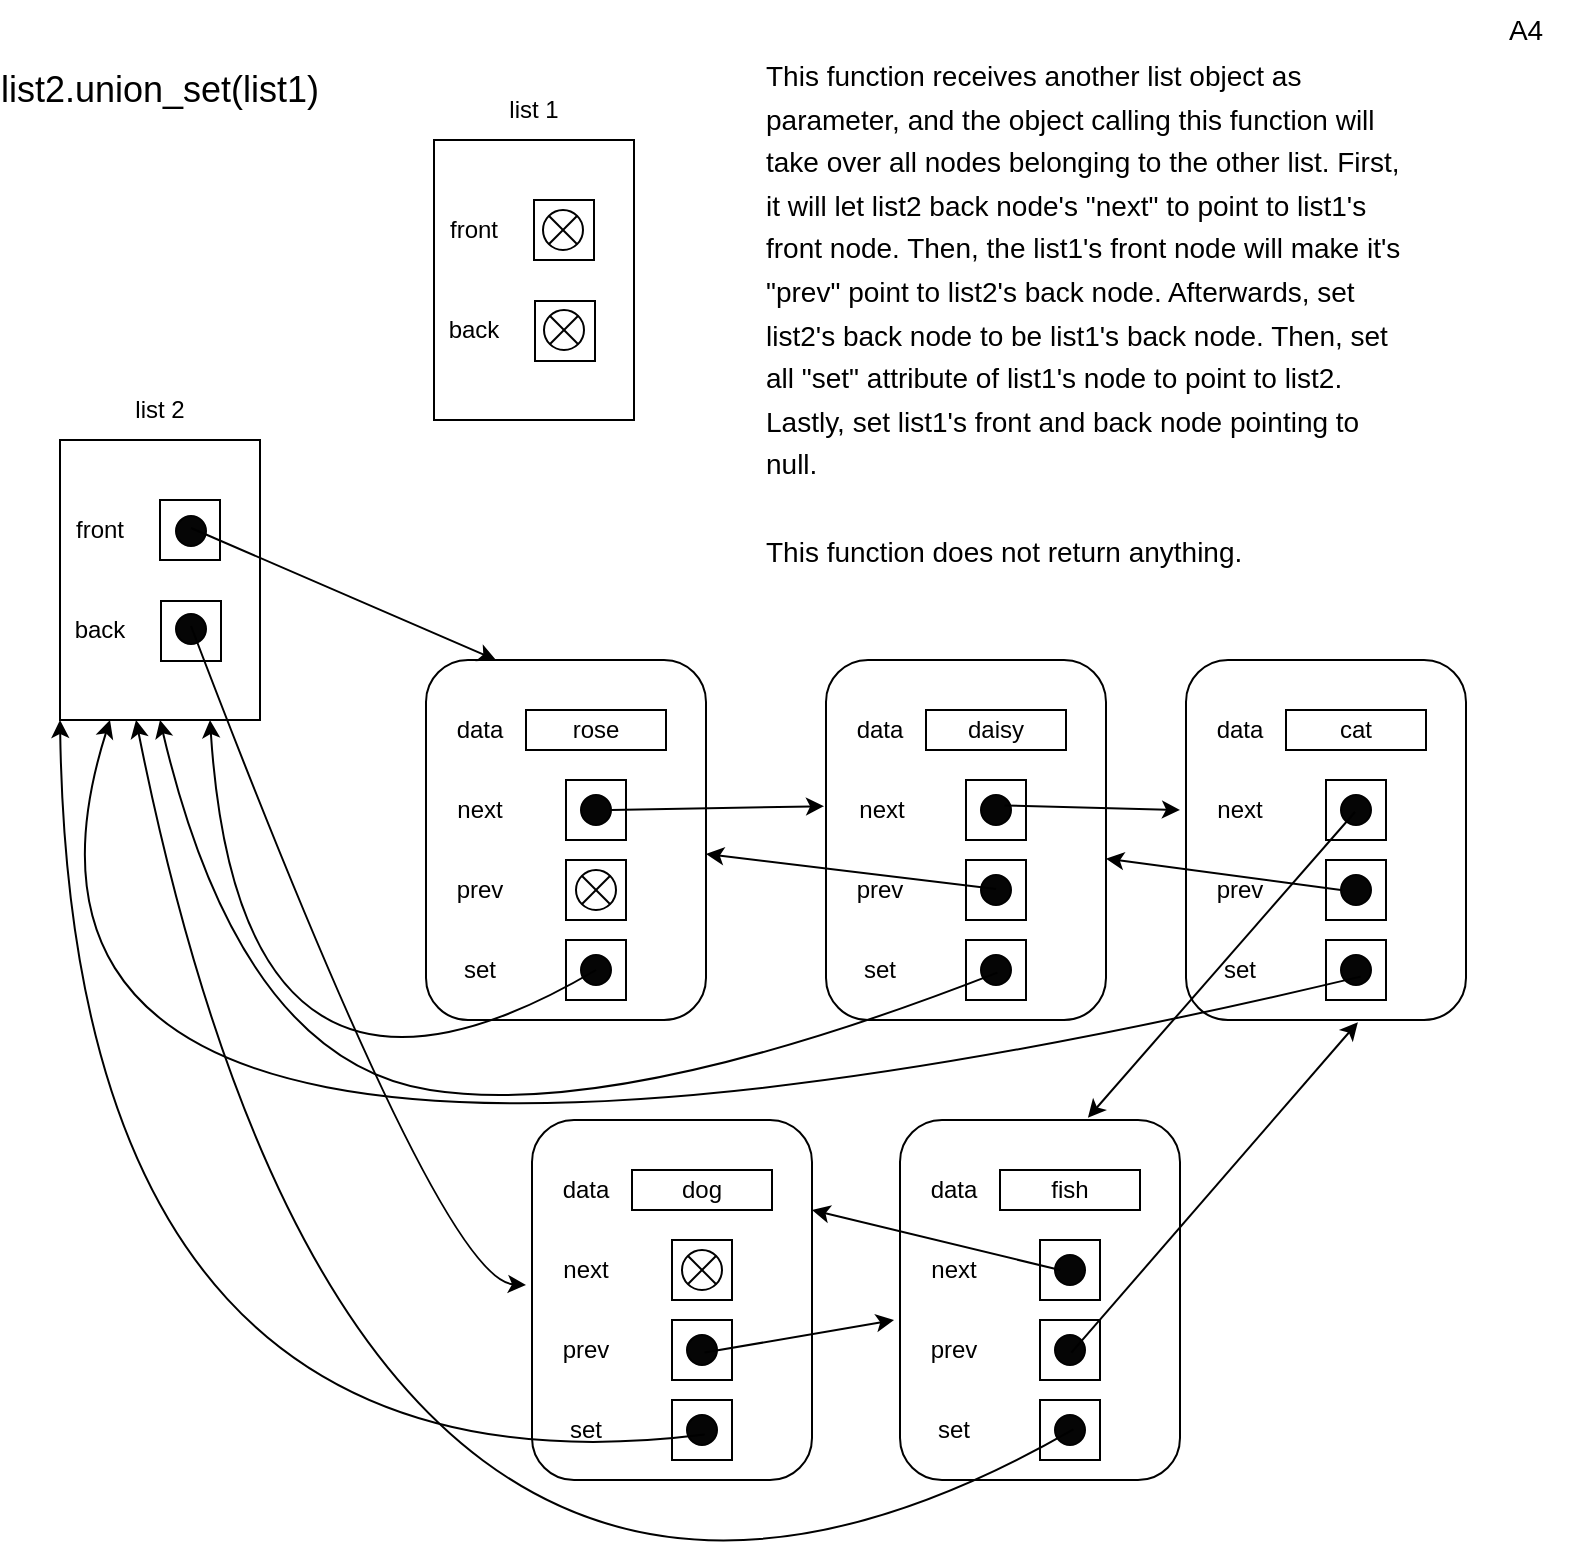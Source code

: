 <mxfile version="20.8.19" type="github">
  <diagram name="第 1 页" id="GiBOQHFT7XzUcaniyEGX">
    <mxGraphModel dx="223" dy="566" grid="1" gridSize="10" guides="1" tooltips="1" connect="1" arrows="1" fold="1" page="1" pageScale="1" pageWidth="827" pageHeight="1169" math="0" shadow="0">
      <root>
        <mxCell id="0" />
        <mxCell id="1" parent="0" />
        <mxCell id="sikpofgj40KiMEMfl98N-225" value="" style="group" parent="1" vertex="1" connectable="0">
          <mxGeometry x="880" y="190" width="110" height="170" as="geometry" />
        </mxCell>
        <mxCell id="sikpofgj40KiMEMfl98N-215" value="" style="ellipse;whiteSpace=wrap;html=1;aspect=fixed;fillColor=#050505;container=0;" parent="sikpofgj40KiMEMfl98N-225" vertex="1">
          <mxGeometry x="67" y="118" width="15" height="15" as="geometry" />
        </mxCell>
        <mxCell id="sikpofgj40KiMEMfl98N-216" value="" style="ellipse;whiteSpace=wrap;html=1;aspect=fixed;fillColor=#050505;container=0;" parent="sikpofgj40KiMEMfl98N-225" vertex="1">
          <mxGeometry x="68" y="117" width="15" height="15" as="geometry" />
        </mxCell>
        <mxCell id="sikpofgj40KiMEMfl98N-217" value="list 2" style="text;html=1;strokeColor=none;fillColor=none;align=center;verticalAlign=middle;whiteSpace=wrap;rounded=0;container=0;" parent="sikpofgj40KiMEMfl98N-225" vertex="1">
          <mxGeometry x="30" width="60" height="30" as="geometry" />
        </mxCell>
        <mxCell id="sikpofgj40KiMEMfl98N-218" value="" style="rounded=0;whiteSpace=wrap;html=1;movable=1;resizable=1;rotatable=1;deletable=1;editable=1;locked=0;connectable=1;" parent="sikpofgj40KiMEMfl98N-225" vertex="1">
          <mxGeometry x="10" y="30" width="100" height="140" as="geometry" />
        </mxCell>
        <mxCell id="sikpofgj40KiMEMfl98N-219" value="front" style="text;html=1;strokeColor=none;fillColor=none;align=center;verticalAlign=middle;whiteSpace=wrap;rounded=0;container=0;" parent="sikpofgj40KiMEMfl98N-225" vertex="1">
          <mxGeometry y="60" width="60" height="30" as="geometry" />
        </mxCell>
        <mxCell id="sikpofgj40KiMEMfl98N-220" value="back" style="text;html=1;strokeColor=none;fillColor=none;align=center;verticalAlign=middle;whiteSpace=wrap;rounded=0;container=0;" parent="sikpofgj40KiMEMfl98N-225" vertex="1">
          <mxGeometry y="110" width="60" height="30" as="geometry" />
        </mxCell>
        <mxCell id="sikpofgj40KiMEMfl98N-221" value="" style="rounded=0;whiteSpace=wrap;html=1;container=0;" parent="sikpofgj40KiMEMfl98N-225" vertex="1">
          <mxGeometry x="60" y="60" width="30" height="30" as="geometry" />
        </mxCell>
        <mxCell id="sikpofgj40KiMEMfl98N-222" value="" style="rounded=0;whiteSpace=wrap;html=1;container=0;" parent="sikpofgj40KiMEMfl98N-225" vertex="1">
          <mxGeometry x="60.5" y="110.5" width="30" height="30" as="geometry" />
        </mxCell>
        <mxCell id="sikpofgj40KiMEMfl98N-223" value="" style="ellipse;whiteSpace=wrap;html=1;aspect=fixed;fillColor=#050505;container=0;" parent="sikpofgj40KiMEMfl98N-225" vertex="1">
          <mxGeometry x="68" y="68" width="15" height="15" as="geometry" />
        </mxCell>
        <mxCell id="sikpofgj40KiMEMfl98N-224" value="" style="ellipse;whiteSpace=wrap;html=1;aspect=fixed;fillColor=#050505;container=0;" parent="sikpofgj40KiMEMfl98N-225" vertex="1">
          <mxGeometry x="68" y="117" width="15" height="15" as="geometry" />
        </mxCell>
        <mxCell id="jO_edNJp_59s2XTnQMw4-11" value="" style="group" parent="1" vertex="1" connectable="0">
          <mxGeometry x="1067" y="40" width="110" height="170" as="geometry" />
        </mxCell>
        <mxCell id="jO_edNJp_59s2XTnQMw4-1" value="" style="ellipse;whiteSpace=wrap;html=1;aspect=fixed;fillColor=#050505;container=0;" parent="jO_edNJp_59s2XTnQMw4-11" vertex="1">
          <mxGeometry x="67" y="118" width="15" height="15" as="geometry" />
        </mxCell>
        <mxCell id="jO_edNJp_59s2XTnQMw4-2" value="" style="ellipse;whiteSpace=wrap;html=1;aspect=fixed;fillColor=#050505;container=0;" parent="jO_edNJp_59s2XTnQMw4-11" vertex="1">
          <mxGeometry x="68" y="117" width="15" height="15" as="geometry" />
        </mxCell>
        <mxCell id="jO_edNJp_59s2XTnQMw4-3" value="list 1" style="text;html=1;strokeColor=none;fillColor=none;align=center;verticalAlign=middle;whiteSpace=wrap;rounded=0;container=0;" parent="jO_edNJp_59s2XTnQMw4-11" vertex="1">
          <mxGeometry x="30" width="60" height="30" as="geometry" />
        </mxCell>
        <mxCell id="jO_edNJp_59s2XTnQMw4-4" value="" style="rounded=0;whiteSpace=wrap;html=1;movable=1;resizable=1;rotatable=1;deletable=1;editable=1;locked=0;connectable=1;" parent="jO_edNJp_59s2XTnQMw4-11" vertex="1">
          <mxGeometry x="10" y="30" width="100" height="140" as="geometry" />
        </mxCell>
        <mxCell id="jO_edNJp_59s2XTnQMw4-5" value="front" style="text;html=1;strokeColor=none;fillColor=none;align=center;verticalAlign=middle;whiteSpace=wrap;rounded=0;container=0;" parent="jO_edNJp_59s2XTnQMw4-11" vertex="1">
          <mxGeometry y="60" width="60" height="30" as="geometry" />
        </mxCell>
        <mxCell id="jO_edNJp_59s2XTnQMw4-6" value="back" style="text;html=1;strokeColor=none;fillColor=none;align=center;verticalAlign=middle;whiteSpace=wrap;rounded=0;container=0;" parent="jO_edNJp_59s2XTnQMw4-11" vertex="1">
          <mxGeometry y="110" width="60" height="30" as="geometry" />
        </mxCell>
        <mxCell id="jO_edNJp_59s2XTnQMw4-7" value="" style="rounded=0;whiteSpace=wrap;html=1;container=0;" parent="jO_edNJp_59s2XTnQMw4-11" vertex="1">
          <mxGeometry x="60" y="60" width="30" height="30" as="geometry" />
        </mxCell>
        <mxCell id="jO_edNJp_59s2XTnQMw4-8" value="" style="rounded=0;whiteSpace=wrap;html=1;container=0;" parent="jO_edNJp_59s2XTnQMw4-11" vertex="1">
          <mxGeometry x="60.5" y="110.5" width="30" height="30" as="geometry" />
        </mxCell>
        <mxCell id="J9YqgJJin799Ktu4jfN2-1" value="" style="shape=sumEllipse;perimeter=ellipsePerimeter;whiteSpace=wrap;html=1;backgroundOutline=1;rounded=1;shadow=0;" vertex="1" parent="jO_edNJp_59s2XTnQMw4-11">
          <mxGeometry x="64.5" y="65" width="20" height="20" as="geometry" />
        </mxCell>
        <mxCell id="J9YqgJJin799Ktu4jfN2-2" value="" style="shape=sumEllipse;perimeter=ellipsePerimeter;whiteSpace=wrap;html=1;backgroundOutline=1;rounded=1;shadow=0;" vertex="1" parent="jO_edNJp_59s2XTnQMw4-11">
          <mxGeometry x="65" y="115" width="20" height="20" as="geometry" />
        </mxCell>
        <mxCell id="sikpofgj40KiMEMfl98N-29" value="" style="rounded=1;whiteSpace=wrap;html=1;movable=1;resizable=1;rotatable=1;deletable=1;editable=1;locked=0;connectable=1;" parent="1" vertex="1">
          <mxGeometry x="1073" y="330" width="140" height="180" as="geometry" />
        </mxCell>
        <mxCell id="sikpofgj40KiMEMfl98N-30" value="data" style="text;html=1;strokeColor=none;fillColor=none;align=center;verticalAlign=middle;whiteSpace=wrap;rounded=0;" parent="1" vertex="1">
          <mxGeometry x="1070" y="350" width="60" height="30" as="geometry" />
        </mxCell>
        <mxCell id="sikpofgj40KiMEMfl98N-31" value="next" style="text;html=1;strokeColor=none;fillColor=none;align=center;verticalAlign=middle;whiteSpace=wrap;rounded=0;" parent="1" vertex="1">
          <mxGeometry x="1070" y="390" width="60" height="30" as="geometry" />
        </mxCell>
        <mxCell id="sikpofgj40KiMEMfl98N-34" value="prev" style="text;html=1;strokeColor=none;fillColor=none;align=center;verticalAlign=middle;whiteSpace=wrap;rounded=0;" parent="1" vertex="1">
          <mxGeometry x="1070" y="430" width="60" height="30" as="geometry" />
        </mxCell>
        <mxCell id="sikpofgj40KiMEMfl98N-35" value="set" style="text;html=1;strokeColor=none;fillColor=none;align=center;verticalAlign=middle;whiteSpace=wrap;rounded=0;" parent="1" vertex="1">
          <mxGeometry x="1070" y="470" width="60" height="30" as="geometry" />
        </mxCell>
        <mxCell id="sikpofgj40KiMEMfl98N-36" value="rose" style="rounded=0;whiteSpace=wrap;html=1;" parent="1" vertex="1">
          <mxGeometry x="1123" y="355" width="70" height="20" as="geometry" />
        </mxCell>
        <mxCell id="sikpofgj40KiMEMfl98N-58" value="" style="rounded=0;whiteSpace=wrap;html=1;" parent="1" vertex="1">
          <mxGeometry x="1143" y="390" width="30" height="30" as="geometry" />
        </mxCell>
        <mxCell id="sikpofgj40KiMEMfl98N-59" value="" style="rounded=0;whiteSpace=wrap;html=1;" parent="1" vertex="1">
          <mxGeometry x="1143" y="430" width="30" height="30" as="geometry" />
        </mxCell>
        <mxCell id="sikpofgj40KiMEMfl98N-61" value="" style="rounded=0;whiteSpace=wrap;html=1;" parent="1" vertex="1">
          <mxGeometry x="1143" y="470" width="30" height="30" as="geometry" />
        </mxCell>
        <mxCell id="jO_edNJp_59s2XTnQMw4-14" value="" style="ellipse;whiteSpace=wrap;html=1;aspect=fixed;fillColor=#050505;container=0;" parent="1" vertex="1">
          <mxGeometry x="1150.5" y="397.5" width="15" height="15" as="geometry" />
        </mxCell>
        <mxCell id="jO_edNJp_59s2XTnQMw4-16" value="" style="ellipse;whiteSpace=wrap;html=1;aspect=fixed;fillColor=#050505;container=0;" parent="1" vertex="1">
          <mxGeometry x="1150.5" y="477.5" width="15" height="15" as="geometry" />
        </mxCell>
        <mxCell id="jO_edNJp_59s2XTnQMw4-18" value="" style="rounded=1;whiteSpace=wrap;html=1;movable=1;resizable=1;rotatable=1;deletable=1;editable=1;locked=0;connectable=1;" parent="1" vertex="1">
          <mxGeometry x="1273" y="330" width="140" height="180" as="geometry" />
        </mxCell>
        <mxCell id="jO_edNJp_59s2XTnQMw4-19" value="data" style="text;html=1;strokeColor=none;fillColor=none;align=center;verticalAlign=middle;whiteSpace=wrap;rounded=0;" parent="1" vertex="1">
          <mxGeometry x="1270" y="350" width="60" height="30" as="geometry" />
        </mxCell>
        <mxCell id="jO_edNJp_59s2XTnQMw4-20" value="next" style="text;html=1;strokeColor=none;fillColor=none;align=center;verticalAlign=middle;whiteSpace=wrap;rounded=0;" parent="1" vertex="1">
          <mxGeometry x="1281" y="390" width="40" height="30" as="geometry" />
        </mxCell>
        <mxCell id="jO_edNJp_59s2XTnQMw4-21" value="prev" style="text;html=1;strokeColor=none;fillColor=none;align=center;verticalAlign=middle;whiteSpace=wrap;rounded=0;" parent="1" vertex="1">
          <mxGeometry x="1270" y="430" width="60" height="30" as="geometry" />
        </mxCell>
        <mxCell id="jO_edNJp_59s2XTnQMw4-22" value="set" style="text;html=1;strokeColor=none;fillColor=none;align=center;verticalAlign=middle;whiteSpace=wrap;rounded=0;" parent="1" vertex="1">
          <mxGeometry x="1270" y="470" width="60" height="30" as="geometry" />
        </mxCell>
        <mxCell id="jO_edNJp_59s2XTnQMw4-23" value="daisy" style="rounded=0;whiteSpace=wrap;html=1;" parent="1" vertex="1">
          <mxGeometry x="1323" y="355" width="70" height="20" as="geometry" />
        </mxCell>
        <mxCell id="jO_edNJp_59s2XTnQMw4-24" value="" style="rounded=0;whiteSpace=wrap;html=1;" parent="1" vertex="1">
          <mxGeometry x="1343" y="390" width="30" height="30" as="geometry" />
        </mxCell>
        <mxCell id="jO_edNJp_59s2XTnQMw4-25" value="" style="rounded=0;whiteSpace=wrap;html=1;" parent="1" vertex="1">
          <mxGeometry x="1343" y="430" width="30" height="30" as="geometry" />
        </mxCell>
        <mxCell id="jO_edNJp_59s2XTnQMw4-26" value="" style="rounded=0;whiteSpace=wrap;html=1;" parent="1" vertex="1">
          <mxGeometry x="1343" y="470" width="30" height="30" as="geometry" />
        </mxCell>
        <mxCell id="jO_edNJp_59s2XTnQMw4-27" value="" style="ellipse;whiteSpace=wrap;html=1;aspect=fixed;fillColor=#050505;container=0;" parent="1" vertex="1">
          <mxGeometry x="1350.5" y="397.5" width="15" height="15" as="geometry" />
        </mxCell>
        <mxCell id="jO_edNJp_59s2XTnQMw4-28" value="" style="ellipse;whiteSpace=wrap;html=1;aspect=fixed;fillColor=#050505;container=0;" parent="1" vertex="1">
          <mxGeometry x="1350.5" y="437.5" width="15" height="15" as="geometry" />
        </mxCell>
        <mxCell id="jO_edNJp_59s2XTnQMw4-29" value="" style="ellipse;whiteSpace=wrap;html=1;aspect=fixed;fillColor=#050505;container=0;" parent="1" vertex="1">
          <mxGeometry x="1350.5" y="477.5" width="15" height="15" as="geometry" />
        </mxCell>
        <mxCell id="jO_edNJp_59s2XTnQMw4-32" value="" style="endArrow=classic;html=1;rounded=0;exitX=1;exitY=0.5;exitDx=0;exitDy=0;entryX=-0.007;entryY=0.406;entryDx=0;entryDy=0;entryPerimeter=0;" parent="1" source="jO_edNJp_59s2XTnQMw4-14" target="jO_edNJp_59s2XTnQMw4-18" edge="1">
          <mxGeometry width="50" height="50" relative="1" as="geometry">
            <mxPoint x="1220" y="450" as="sourcePoint" />
            <mxPoint x="1270" y="405" as="targetPoint" />
          </mxGeometry>
        </mxCell>
        <mxCell id="jO_edNJp_59s2XTnQMw4-34" value="" style="shape=sumEllipse;perimeter=ellipsePerimeter;whiteSpace=wrap;html=1;backgroundOutline=1;rounded=1;shadow=0;" parent="1" vertex="1">
          <mxGeometry x="1148" y="435" width="20" height="20" as="geometry" />
        </mxCell>
        <mxCell id="jO_edNJp_59s2XTnQMw4-35" value="" style="endArrow=classic;html=1;entryX=0.75;entryY=1;entryDx=0;entryDy=0;curved=1;" parent="1" target="sikpofgj40KiMEMfl98N-218" edge="1">
          <mxGeometry width="50" height="50" relative="1" as="geometry">
            <mxPoint x="1158" y="485" as="sourcePoint" />
            <mxPoint x="1270" y="300" as="targetPoint" />
            <Array as="points">
              <mxPoint x="980" y="590" />
            </Array>
          </mxGeometry>
        </mxCell>
        <mxCell id="jO_edNJp_59s2XTnQMw4-36" value="" style="endArrow=classic;html=1;curved=1;exitX=0.5;exitY=0;exitDx=0;exitDy=0;entryX=0.25;entryY=0;entryDx=0;entryDy=0;" parent="1" target="sikpofgj40KiMEMfl98N-29" edge="1">
          <mxGeometry width="50" height="50" relative="1" as="geometry">
            <mxPoint x="955.5" y="264" as="sourcePoint" />
            <mxPoint x="1270" y="306" as="targetPoint" />
          </mxGeometry>
        </mxCell>
        <mxCell id="jO_edNJp_59s2XTnQMw4-37" value="" style="endArrow=classic;html=1;curved=1;exitX=0.5;exitY=0;exitDx=0;exitDy=0;entryX=1;entryY=0.539;entryDx=0;entryDy=0;entryPerimeter=0;" parent="1" target="sikpofgj40KiMEMfl98N-29" edge="1">
          <mxGeometry width="50" height="50" relative="1" as="geometry">
            <mxPoint x="1358" y="444.5" as="sourcePoint" />
            <mxPoint x="1213" y="432.698" as="targetPoint" />
          </mxGeometry>
        </mxCell>
        <mxCell id="jO_edNJp_59s2XTnQMw4-38" value="" style="endArrow=classic;html=1;curved=1;exitX=0;exitY=1;exitDx=0;exitDy=0;entryX=0.5;entryY=1;entryDx=0;entryDy=0;" parent="1" target="sikpofgj40KiMEMfl98N-218" edge="1">
          <mxGeometry width="50" height="50" relative="1" as="geometry">
            <mxPoint x="1358.697" y="486.303" as="sourcePoint" />
            <mxPoint x="970" y="530" as="targetPoint" />
            <Array as="points">
              <mxPoint x="1170" y="560" />
              <mxPoint x="980" y="530" />
            </Array>
          </mxGeometry>
        </mxCell>
        <mxCell id="jO_edNJp_59s2XTnQMw4-66" value="" style="endArrow=classic;html=1;curved=1;entryX=0;entryY=0.5;entryDx=0;entryDy=0;exitX=1;exitY=0;exitDx=0;exitDy=0;" parent="1" target="jO_edNJp_59s2XTnQMw4-55" edge="1">
          <mxGeometry width="50" height="50" relative="1" as="geometry">
            <mxPoint x="1362.303" y="402.697" as="sourcePoint" />
            <mxPoint x="1449" y="393" as="targetPoint" />
          </mxGeometry>
        </mxCell>
        <mxCell id="jO_edNJp_59s2XTnQMw4-93" value="" style="endArrow=classic;html=1;curved=1;exitX=0.5;exitY=0;exitDx=0;exitDy=0;entryX=0;entryY=0.75;entryDx=0;entryDy=0;" parent="1" target="jO_edNJp_59s2XTnQMw4-83" edge="1">
          <mxGeometry width="50" height="50" relative="1" as="geometry">
            <mxPoint x="955.5" y="313" as="sourcePoint" />
            <mxPoint x="1290" y="680" as="targetPoint" />
            <Array as="points">
              <mxPoint x="1080" y="640" />
            </Array>
          </mxGeometry>
        </mxCell>
        <mxCell id="jO_edNJp_59s2XTnQMw4-95" value="" style="group" parent="1" vertex="1" connectable="0">
          <mxGeometry x="1123" y="560" width="143" height="180" as="geometry" />
        </mxCell>
        <mxCell id="jO_edNJp_59s2XTnQMw4-81" value="" style="rounded=1;whiteSpace=wrap;html=1;movable=1;resizable=1;rotatable=1;deletable=1;editable=1;locked=0;connectable=1;shadow=0;" parent="jO_edNJp_59s2XTnQMw4-95" vertex="1">
          <mxGeometry x="3" width="140" height="180" as="geometry" />
        </mxCell>
        <mxCell id="jO_edNJp_59s2XTnQMw4-82" value="data" style="text;html=1;strokeColor=none;fillColor=none;align=center;verticalAlign=middle;whiteSpace=wrap;rounded=0;" parent="jO_edNJp_59s2XTnQMw4-95" vertex="1">
          <mxGeometry y="20" width="60" height="30" as="geometry" />
        </mxCell>
        <mxCell id="jO_edNJp_59s2XTnQMw4-83" value="next" style="text;html=1;strokeColor=none;fillColor=none;align=center;verticalAlign=middle;whiteSpace=wrap;rounded=0;" parent="jO_edNJp_59s2XTnQMw4-95" vertex="1">
          <mxGeometry y="60" width="60" height="30" as="geometry" />
        </mxCell>
        <mxCell id="jO_edNJp_59s2XTnQMw4-84" value="prev" style="text;html=1;strokeColor=none;fillColor=none;align=center;verticalAlign=middle;whiteSpace=wrap;rounded=0;" parent="jO_edNJp_59s2XTnQMw4-95" vertex="1">
          <mxGeometry y="100" width="60" height="30" as="geometry" />
        </mxCell>
        <mxCell id="jO_edNJp_59s2XTnQMw4-85" value="set" style="text;html=1;strokeColor=none;fillColor=none;align=center;verticalAlign=middle;whiteSpace=wrap;rounded=0;" parent="jO_edNJp_59s2XTnQMw4-95" vertex="1">
          <mxGeometry y="140" width="60" height="30" as="geometry" />
        </mxCell>
        <mxCell id="jO_edNJp_59s2XTnQMw4-86" value="dog" style="rounded=0;whiteSpace=wrap;html=1;shadow=0;" parent="jO_edNJp_59s2XTnQMw4-95" vertex="1">
          <mxGeometry x="53" y="25" width="70" height="20" as="geometry" />
        </mxCell>
        <mxCell id="jO_edNJp_59s2XTnQMw4-87" value="" style="rounded=0;whiteSpace=wrap;html=1;shadow=0;" parent="jO_edNJp_59s2XTnQMw4-95" vertex="1">
          <mxGeometry x="73" y="60" width="30" height="30" as="geometry" />
        </mxCell>
        <mxCell id="jO_edNJp_59s2XTnQMw4-88" value="" style="rounded=0;whiteSpace=wrap;html=1;shadow=0;" parent="jO_edNJp_59s2XTnQMw4-95" vertex="1">
          <mxGeometry x="73" y="100" width="30" height="30" as="geometry" />
        </mxCell>
        <mxCell id="jO_edNJp_59s2XTnQMw4-89" value="" style="rounded=0;whiteSpace=wrap;html=1;shadow=0;" parent="jO_edNJp_59s2XTnQMw4-95" vertex="1">
          <mxGeometry x="73" y="140" width="30" height="30" as="geometry" />
        </mxCell>
        <mxCell id="jO_edNJp_59s2XTnQMw4-91" value="" style="ellipse;whiteSpace=wrap;html=1;aspect=fixed;fillColor=#050505;container=0;rounded=1;shadow=0;" parent="jO_edNJp_59s2XTnQMw4-95" vertex="1">
          <mxGeometry x="80.5" y="107.5" width="15" height="15" as="geometry" />
        </mxCell>
        <mxCell id="jO_edNJp_59s2XTnQMw4-92" value="" style="ellipse;whiteSpace=wrap;html=1;aspect=fixed;fillColor=#050505;container=0;rounded=1;shadow=0;" parent="jO_edNJp_59s2XTnQMw4-95" vertex="1">
          <mxGeometry x="80.5" y="147.5" width="15" height="15" as="geometry" />
        </mxCell>
        <mxCell id="jO_edNJp_59s2XTnQMw4-106" value="" style="shape=sumEllipse;perimeter=ellipsePerimeter;whiteSpace=wrap;html=1;backgroundOutline=1;rounded=1;shadow=0;" parent="jO_edNJp_59s2XTnQMw4-95" vertex="1">
          <mxGeometry x="78" y="65" width="20" height="20" as="geometry" />
        </mxCell>
        <mxCell id="jO_edNJp_59s2XTnQMw4-68" value="" style="rounded=1;whiteSpace=wrap;html=1;movable=1;resizable=1;rotatable=1;deletable=1;editable=1;locked=0;connectable=1;shadow=0;" parent="1" vertex="1">
          <mxGeometry x="1310" y="560" width="140" height="180" as="geometry" />
        </mxCell>
        <mxCell id="jO_edNJp_59s2XTnQMw4-69" value="data" style="text;html=1;strokeColor=none;fillColor=none;align=center;verticalAlign=middle;whiteSpace=wrap;rounded=0;" parent="1" vertex="1">
          <mxGeometry x="1307" y="580" width="60" height="30" as="geometry" />
        </mxCell>
        <mxCell id="jO_edNJp_59s2XTnQMw4-70" value="next" style="text;html=1;strokeColor=none;fillColor=none;align=center;verticalAlign=middle;whiteSpace=wrap;rounded=0;" parent="1" vertex="1">
          <mxGeometry x="1307" y="620" width="60" height="30" as="geometry" />
        </mxCell>
        <mxCell id="jO_edNJp_59s2XTnQMw4-71" value="prev" style="text;html=1;strokeColor=none;fillColor=none;align=center;verticalAlign=middle;whiteSpace=wrap;rounded=0;" parent="1" vertex="1">
          <mxGeometry x="1307" y="660" width="60" height="30" as="geometry" />
        </mxCell>
        <mxCell id="jO_edNJp_59s2XTnQMw4-72" value="set" style="text;html=1;strokeColor=none;fillColor=none;align=center;verticalAlign=middle;whiteSpace=wrap;rounded=0;" parent="1" vertex="1">
          <mxGeometry x="1307" y="700" width="60" height="30" as="geometry" />
        </mxCell>
        <mxCell id="jO_edNJp_59s2XTnQMw4-73" value="fish" style="rounded=0;whiteSpace=wrap;html=1;shadow=0;" parent="1" vertex="1">
          <mxGeometry x="1360" y="585" width="70" height="20" as="geometry" />
        </mxCell>
        <mxCell id="jO_edNJp_59s2XTnQMw4-74" value="" style="rounded=0;whiteSpace=wrap;html=1;shadow=0;" parent="1" vertex="1">
          <mxGeometry x="1380" y="620" width="30" height="30" as="geometry" />
        </mxCell>
        <mxCell id="jO_edNJp_59s2XTnQMw4-75" value="" style="rounded=0;whiteSpace=wrap;html=1;shadow=0;" parent="1" vertex="1">
          <mxGeometry x="1380" y="660" width="30" height="30" as="geometry" />
        </mxCell>
        <mxCell id="jO_edNJp_59s2XTnQMw4-76" value="" style="rounded=0;whiteSpace=wrap;html=1;shadow=0;" parent="1" vertex="1">
          <mxGeometry x="1380" y="700" width="30" height="30" as="geometry" />
        </mxCell>
        <mxCell id="jO_edNJp_59s2XTnQMw4-77" value="" style="ellipse;whiteSpace=wrap;html=1;aspect=fixed;fillColor=#050505;container=0;rounded=1;shadow=0;" parent="1" vertex="1">
          <mxGeometry x="1387.5" y="627.5" width="15" height="15" as="geometry" />
        </mxCell>
        <mxCell id="jO_edNJp_59s2XTnQMw4-78" value="" style="ellipse;whiteSpace=wrap;html=1;aspect=fixed;fillColor=#050505;container=0;rounded=1;shadow=0;" parent="1" vertex="1">
          <mxGeometry x="1387.5" y="667.5" width="15" height="15" as="geometry" />
        </mxCell>
        <mxCell id="jO_edNJp_59s2XTnQMw4-79" value="" style="ellipse;whiteSpace=wrap;html=1;aspect=fixed;fillColor=#050505;container=0;rounded=1;shadow=0;" parent="1" vertex="1">
          <mxGeometry x="1387.5" y="707.5" width="15" height="15" as="geometry" />
        </mxCell>
        <mxCell id="jO_edNJp_59s2XTnQMw4-99" value="" style="endArrow=classic;html=1;curved=1;entryX=1;entryY=0.25;entryDx=0;entryDy=0;" parent="1" target="jO_edNJp_59s2XTnQMw4-81" edge="1">
          <mxGeometry width="50" height="50" relative="1" as="geometry">
            <mxPoint x="1390" y="635" as="sourcePoint" />
            <mxPoint x="1270" y="580" as="targetPoint" />
          </mxGeometry>
        </mxCell>
        <mxCell id="jO_edNJp_59s2XTnQMw4-100" value="" style="endArrow=classic;html=1;curved=1;exitX=0;exitY=1;exitDx=0;exitDy=0;entryX=0.614;entryY=1.006;entryDx=0;entryDy=0;entryPerimeter=0;" parent="1" target="jO_edNJp_59s2XTnQMw4-53" edge="1">
          <mxGeometry width="50" height="50" relative="1" as="geometry">
            <mxPoint x="1395.697" y="676.303" as="sourcePoint" />
            <mxPoint x="1550" y="540" as="targetPoint" />
          </mxGeometry>
        </mxCell>
        <mxCell id="jO_edNJp_59s2XTnQMw4-53" value="" style="rounded=1;whiteSpace=wrap;html=1;movable=1;resizable=1;rotatable=1;deletable=1;editable=1;locked=0;connectable=1;shadow=0;" parent="1" vertex="1">
          <mxGeometry x="1453" y="330" width="140" height="180" as="geometry" />
        </mxCell>
        <mxCell id="jO_edNJp_59s2XTnQMw4-54" value="data" style="text;html=1;strokeColor=none;fillColor=none;align=center;verticalAlign=middle;whiteSpace=wrap;rounded=0;" parent="1" vertex="1">
          <mxGeometry x="1450" y="350" width="60" height="30" as="geometry" />
        </mxCell>
        <mxCell id="jO_edNJp_59s2XTnQMw4-55" value="next" style="text;html=1;strokeColor=none;fillColor=none;align=center;verticalAlign=middle;whiteSpace=wrap;rounded=0;" parent="1" vertex="1">
          <mxGeometry x="1450" y="390" width="60" height="30" as="geometry" />
        </mxCell>
        <mxCell id="jO_edNJp_59s2XTnQMw4-56" value="prev" style="text;html=1;strokeColor=none;fillColor=none;align=center;verticalAlign=middle;whiteSpace=wrap;rounded=0;" parent="1" vertex="1">
          <mxGeometry x="1450" y="430" width="60" height="30" as="geometry" />
        </mxCell>
        <mxCell id="jO_edNJp_59s2XTnQMw4-57" value="set" style="text;html=1;strokeColor=none;fillColor=none;align=center;verticalAlign=middle;whiteSpace=wrap;rounded=0;" parent="1" vertex="1">
          <mxGeometry x="1450" y="470" width="60" height="30" as="geometry" />
        </mxCell>
        <mxCell id="jO_edNJp_59s2XTnQMw4-58" value="cat" style="rounded=0;whiteSpace=wrap;html=1;shadow=0;" parent="1" vertex="1">
          <mxGeometry x="1503" y="355" width="70" height="20" as="geometry" />
        </mxCell>
        <mxCell id="jO_edNJp_59s2XTnQMw4-59" value="" style="rounded=0;whiteSpace=wrap;html=1;shadow=0;" parent="1" vertex="1">
          <mxGeometry x="1523" y="390" width="30" height="30" as="geometry" />
        </mxCell>
        <mxCell id="jO_edNJp_59s2XTnQMw4-60" value="" style="rounded=0;whiteSpace=wrap;html=1;shadow=0;" parent="1" vertex="1">
          <mxGeometry x="1523" y="430" width="30" height="30" as="geometry" />
        </mxCell>
        <mxCell id="jO_edNJp_59s2XTnQMw4-61" value="" style="rounded=0;whiteSpace=wrap;html=1;shadow=0;" parent="1" vertex="1">
          <mxGeometry x="1523" y="470" width="30" height="30" as="geometry" />
        </mxCell>
        <mxCell id="jO_edNJp_59s2XTnQMw4-62" value="" style="ellipse;whiteSpace=wrap;html=1;aspect=fixed;fillColor=#050505;container=0;rounded=1;shadow=0;" parent="1" vertex="1">
          <mxGeometry x="1530.5" y="397.5" width="15" height="15" as="geometry" />
        </mxCell>
        <mxCell id="jO_edNJp_59s2XTnQMw4-63" value="" style="ellipse;whiteSpace=wrap;html=1;aspect=fixed;fillColor=#050505;container=0;rounded=1;shadow=0;" parent="1" vertex="1">
          <mxGeometry x="1530.5" y="437.5" width="15" height="15" as="geometry" />
        </mxCell>
        <mxCell id="jO_edNJp_59s2XTnQMw4-64" value="" style="ellipse;whiteSpace=wrap;html=1;aspect=fixed;fillColor=#050505;container=0;rounded=1;shadow=0;" parent="1" vertex="1">
          <mxGeometry x="1530.5" y="477.5" width="15" height="15" as="geometry" />
        </mxCell>
        <mxCell id="jO_edNJp_59s2XTnQMw4-98" value="" style="endArrow=classic;html=1;curved=1;exitX=1;exitY=1;exitDx=0;exitDy=0;entryX=0.25;entryY=1;entryDx=0;entryDy=0;" parent="1" target="sikpofgj40KiMEMfl98N-218" edge="1">
          <mxGeometry width="50" height="50" relative="1" as="geometry">
            <mxPoint x="1540.303" y="488.303" as="sourcePoint" />
            <mxPoint x="1340" y="540" as="targetPoint" />
            <Array as="points">
              <mxPoint x="820" y="660" />
            </Array>
          </mxGeometry>
        </mxCell>
        <mxCell id="jO_edNJp_59s2XTnQMw4-97" value="" style="endArrow=classic;html=1;curved=1;exitX=0;exitY=0.5;exitDx=0;exitDy=0;" parent="1" source="jO_edNJp_59s2XTnQMw4-63" target="jO_edNJp_59s2XTnQMw4-18" edge="1">
          <mxGeometry width="50" height="50" relative="1" as="geometry">
            <mxPoint x="1220" y="560" as="sourcePoint" />
            <mxPoint x="1270" y="510" as="targetPoint" />
          </mxGeometry>
        </mxCell>
        <mxCell id="jO_edNJp_59s2XTnQMw4-101" value="" style="endArrow=classic;html=1;curved=1;exitX=1;exitY=1;exitDx=0;exitDy=0;entryX=0;entryY=1;entryDx=0;entryDy=0;" parent="1" target="sikpofgj40KiMEMfl98N-218" edge="1">
          <mxGeometry width="50" height="50" relative="1" as="geometry">
            <mxPoint x="1212.303" y="717.303" as="sourcePoint" />
            <mxPoint x="886" y="357" as="targetPoint" />
            <Array as="points">
              <mxPoint x="896" y="757" />
            </Array>
          </mxGeometry>
        </mxCell>
        <mxCell id="jO_edNJp_59s2XTnQMw4-102" value="" style="endArrow=classic;html=1;curved=1;exitX=0;exitY=0;exitDx=0;exitDy=0;entryX=0.38;entryY=1;entryDx=0;entryDy=0;entryPerimeter=0;" parent="1" target="sikpofgj40KiMEMfl98N-218" edge="1">
          <mxGeometry width="50" height="50" relative="1" as="geometry">
            <mxPoint x="1396.697" y="714.697" as="sourcePoint" />
            <mxPoint x="1277" y="535" as="targetPoint" />
            <Array as="points">
              <mxPoint x="1040" y="920" />
            </Array>
          </mxGeometry>
        </mxCell>
        <mxCell id="jO_edNJp_59s2XTnQMw4-103" value="" style="endArrow=classic;html=1;curved=1;exitX=1;exitY=1;exitDx=0;exitDy=0;entryX=0;entryY=0;entryDx=0;entryDy=0;" parent="1" target="jO_edNJp_59s2XTnQMw4-71" edge="1">
          <mxGeometry width="50" height="50" relative="1" as="geometry">
            <mxPoint x="1212.303" y="676.303" as="sourcePoint" />
            <mxPoint x="1306" y="646" as="targetPoint" />
          </mxGeometry>
        </mxCell>
        <mxCell id="jO_edNJp_59s2XTnQMw4-96" value="" style="endArrow=classic;html=1;curved=1;exitX=0;exitY=0.5;exitDx=0;exitDy=0;entryX=0.671;entryY=-0.006;entryDx=0;entryDy=0;entryPerimeter=0;" parent="1" target="jO_edNJp_59s2XTnQMw4-68" edge="1">
          <mxGeometry width="50" height="50" relative="1" as="geometry">
            <mxPoint x="1537.5" y="406" as="sourcePoint" />
            <mxPoint x="1380" y="560" as="targetPoint" />
          </mxGeometry>
        </mxCell>
        <mxCell id="jO_edNJp_59s2XTnQMw4-108" value="&lt;font style=&quot;font-size: 18px;&quot;&gt;list2.union_set(list1)&lt;/font&gt;" style="text;html=1;strokeColor=none;fillColor=none;align=center;verticalAlign=middle;whiteSpace=wrap;rounded=0;" parent="1" vertex="1">
          <mxGeometry x="910" y="30" width="60" height="30" as="geometry" />
        </mxCell>
        <mxCell id="J9YqgJJin799Ktu4jfN2-3" value="&lt;div&gt;&lt;font style=&quot;font-size: 14px;&quot;&gt;This function receives another list object as parameter, and the object calling this function will take over all nodes belonging to the other list. First, it will let list2 back node&#39;s &quot;next&quot; to point to list1&#39;s front node. Then, the list1&#39;s front node will make it&#39;s &quot;prev&quot; point to list2&#39;s back node. Afterwards, set list2&#39;s back node to be list1&#39;s back node. Then, set all &quot;set&quot; attribute of list1&#39;s node to point to list2. Lastly, set list1&#39;s front and back node pointing to null.&lt;br&gt;&lt;/font&gt;&lt;/div&gt;&lt;div&gt;&lt;font style=&quot;font-size: 14px;&quot;&gt;&lt;br&gt;&lt;/font&gt;&lt;/div&gt;&lt;div&gt;&lt;font style=&quot;font-size: 14px;&quot;&gt;This function does not return anything.&lt;br&gt;&lt;/font&gt;&lt;/div&gt;" style="text;html=1;strokeColor=none;fillColor=none;align=left;verticalAlign=top;whiteSpace=wrap;rounded=0;fontSize=18;" vertex="1" parent="1">
          <mxGeometry x="1241" y="20" width="320" height="230" as="geometry" />
        </mxCell>
        <mxCell id="J9YqgJJin799Ktu4jfN2-4" value="A4" style="text;html=1;strokeColor=none;fillColor=none;align=center;verticalAlign=middle;whiteSpace=wrap;rounded=0;fontSize=14;" vertex="1" parent="1">
          <mxGeometry x="1593" width="60" height="30" as="geometry" />
        </mxCell>
      </root>
    </mxGraphModel>
  </diagram>
</mxfile>
